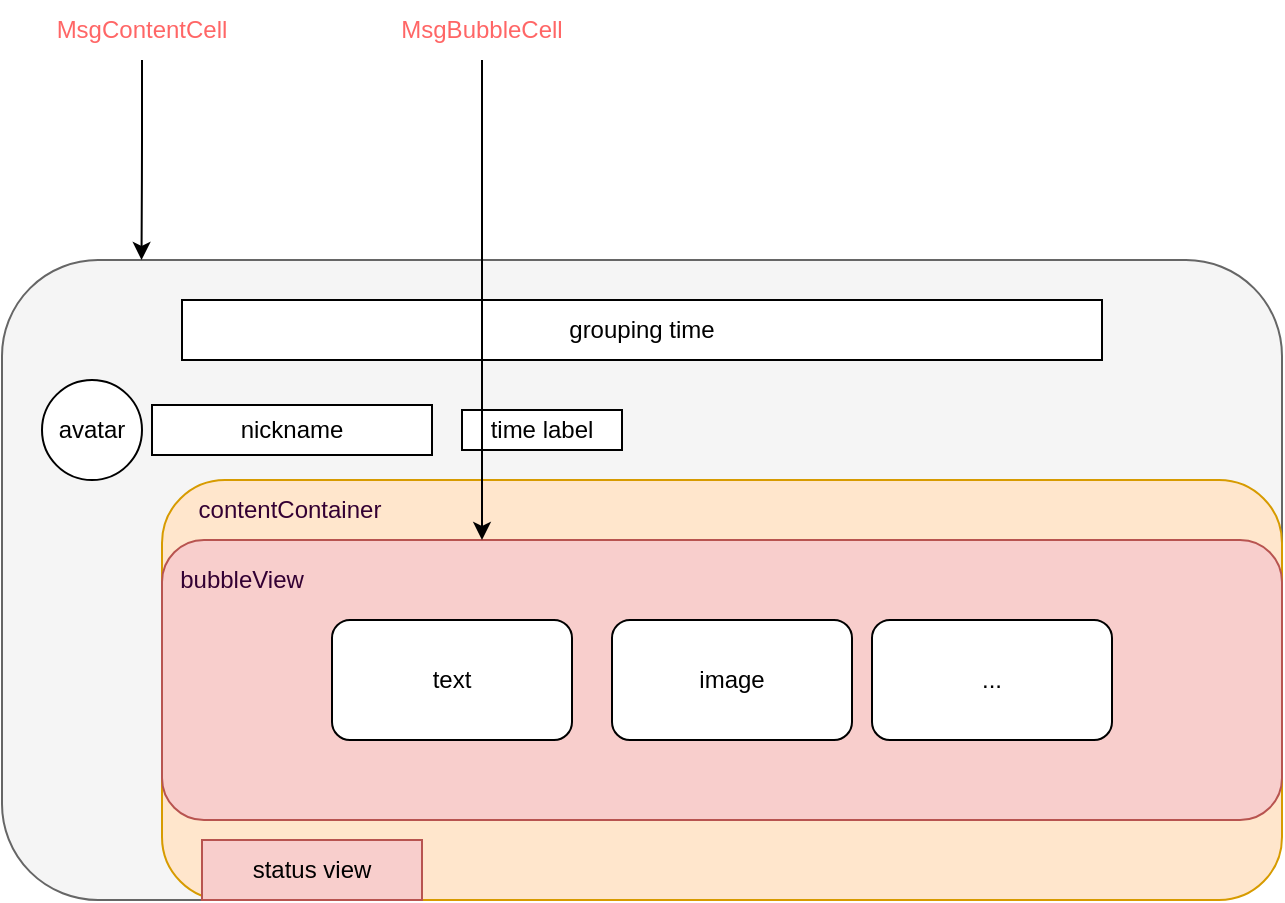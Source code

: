<mxfile version="20.6.2" type="github">
  <diagram id="ty-wTeAsWj3jt4ouovkS" name="第 1 页">
    <mxGraphModel dx="1426" dy="769" grid="1" gridSize="10" guides="1" tooltips="1" connect="1" arrows="1" fold="1" page="1" pageScale="1" pageWidth="827" pageHeight="1169" math="0" shadow="0">
      <root>
        <mxCell id="0" />
        <mxCell id="1" parent="0" />
        <mxCell id="zuUX1TkPfcLToF8yyRiO-3" value="" style="rounded=1;whiteSpace=wrap;html=1;fillColor=#f5f5f5;fontColor=#333333;strokeColor=#666666;" parent="1" vertex="1">
          <mxGeometry x="120" y="190" width="640" height="320" as="geometry" />
        </mxCell>
        <mxCell id="zuUX1TkPfcLToF8yyRiO-18" style="edgeStyle=orthogonalEdgeStyle;rounded=1;orthogonalLoop=1;jettySize=auto;html=1;exitX=0.5;exitY=1;exitDx=0;exitDy=0;fontColor=#330033;entryX=0.109;entryY=0;entryDx=0;entryDy=0;entryPerimeter=0;" parent="1" source="zuUX1TkPfcLToF8yyRiO-4" target="zuUX1TkPfcLToF8yyRiO-3" edge="1">
          <mxGeometry relative="1" as="geometry" />
        </mxCell>
        <mxCell id="zuUX1TkPfcLToF8yyRiO-4" value="MsgContentCell" style="text;html=1;strokeColor=none;fillColor=none;align=center;verticalAlign=middle;whiteSpace=wrap;rounded=0;fontColor=#FF6666;" parent="1" vertex="1">
          <mxGeometry x="160" y="60" width="60" height="30" as="geometry" />
        </mxCell>
        <mxCell id="zuUX1TkPfcLToF8yyRiO-5" value="avatar" style="ellipse;whiteSpace=wrap;html=1;aspect=fixed;" parent="1" vertex="1">
          <mxGeometry x="140" y="250" width="50" height="50" as="geometry" />
        </mxCell>
        <mxCell id="zuUX1TkPfcLToF8yyRiO-6" value="nickname" style="rounded=0;whiteSpace=wrap;html=1;" parent="1" vertex="1">
          <mxGeometry x="195" y="262.5" width="140" height="25" as="geometry" />
        </mxCell>
        <mxCell id="zuUX1TkPfcLToF8yyRiO-7" value="" style="rounded=1;whiteSpace=wrap;html=1;fillColor=#ffe6cc;strokeColor=#d79b00;" parent="1" vertex="1">
          <mxGeometry x="200" y="300" width="560" height="210" as="geometry" />
        </mxCell>
        <mxCell id="zuUX1TkPfcLToF8yyRiO-8" value="grouping time" style="rounded=0;whiteSpace=wrap;html=1;" parent="1" vertex="1">
          <mxGeometry x="210" y="210" width="460" height="30" as="geometry" />
        </mxCell>
        <mxCell id="zuUX1TkPfcLToF8yyRiO-9" value="time label" style="rounded=0;whiteSpace=wrap;html=1;" parent="1" vertex="1">
          <mxGeometry x="350" y="265" width="80" height="20" as="geometry" />
        </mxCell>
        <mxCell id="zuUX1TkPfcLToF8yyRiO-10" value="&lt;br&gt;&lt;p class=&quot;p1&quot;&gt;contentContainer&lt;/p&gt;&lt;br&gt;" style="text;html=1;strokeColor=none;fillColor=none;align=center;verticalAlign=middle;whiteSpace=wrap;rounded=0;fontColor=#330033;labelBackgroundColor=none;" parent="1" vertex="1">
          <mxGeometry x="210" y="300" width="107.5" height="30" as="geometry" />
        </mxCell>
        <mxCell id="zuUX1TkPfcLToF8yyRiO-11" value="status view" style="rounded=0;whiteSpace=wrap;html=1;labelBackgroundColor=none;fillColor=#f8cecc;strokeColor=#b85450;" parent="1" vertex="1">
          <mxGeometry x="220" y="480" width="110" height="30" as="geometry" />
        </mxCell>
        <mxCell id="zuUX1TkPfcLToF8yyRiO-12" value="" style="rounded=1;whiteSpace=wrap;html=1;labelBackgroundColor=none;fillColor=#f8cecc;strokeColor=#b85450;" parent="1" vertex="1">
          <mxGeometry x="200" y="330" width="560" height="140" as="geometry" />
        </mxCell>
        <mxCell id="zuUX1TkPfcLToF8yyRiO-14" value="bubbleView" style="text;html=1;strokeColor=none;fillColor=none;align=center;verticalAlign=middle;whiteSpace=wrap;rounded=0;labelBackgroundColor=none;fontColor=#330033;" parent="1" vertex="1">
          <mxGeometry x="210" y="335" width="60" height="30" as="geometry" />
        </mxCell>
        <mxCell id="zuUX1TkPfcLToF8yyRiO-21" style="edgeStyle=orthogonalEdgeStyle;rounded=1;orthogonalLoop=1;jettySize=auto;html=1;fontColor=#330033;" parent="1" source="zuUX1TkPfcLToF8yyRiO-19" edge="1">
          <mxGeometry relative="1" as="geometry">
            <mxPoint x="360" y="330" as="targetPoint" />
          </mxGeometry>
        </mxCell>
        <mxCell id="zuUX1TkPfcLToF8yyRiO-19" value="MsgBubbleCell" style="text;html=1;strokeColor=none;fillColor=none;align=center;verticalAlign=middle;whiteSpace=wrap;rounded=0;fontColor=#FF6666;" parent="1" vertex="1">
          <mxGeometry x="330" y="60" width="60" height="30" as="geometry" />
        </mxCell>
        <mxCell id="8T0zgh9FZ-TxXxf4An5i-2" value="text" style="rounded=1;whiteSpace=wrap;html=1;" vertex="1" parent="1">
          <mxGeometry x="285" y="370" width="120" height="60" as="geometry" />
        </mxCell>
        <mxCell id="8T0zgh9FZ-TxXxf4An5i-3" value="image" style="rounded=1;whiteSpace=wrap;html=1;" vertex="1" parent="1">
          <mxGeometry x="425" y="370" width="120" height="60" as="geometry" />
        </mxCell>
        <mxCell id="8T0zgh9FZ-TxXxf4An5i-6" value="..." style="rounded=1;whiteSpace=wrap;html=1;" vertex="1" parent="1">
          <mxGeometry x="555" y="370" width="120" height="60" as="geometry" />
        </mxCell>
      </root>
    </mxGraphModel>
  </diagram>
</mxfile>
